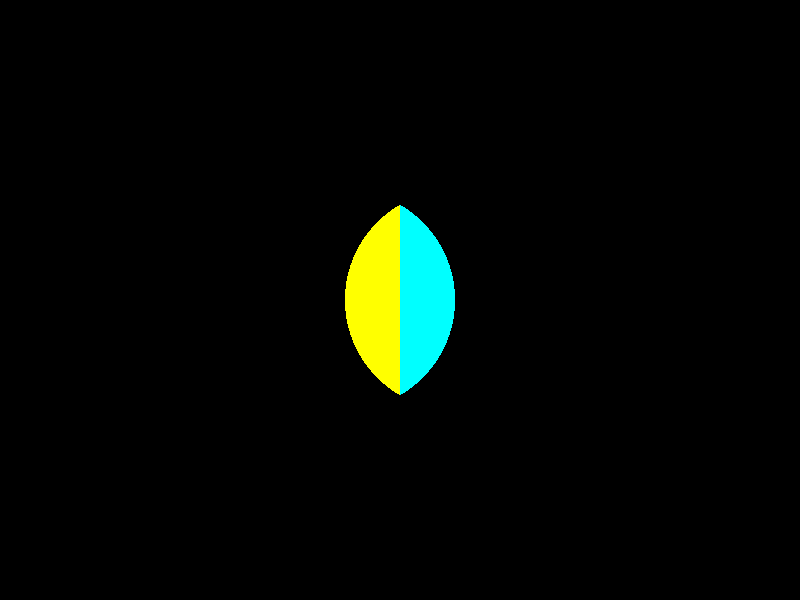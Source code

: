 #include "colors.inc"
#include "shapes.inc"

camera{
  location <0,0,-10>
  look_at <0,0,0>
  angle 40
}

light_source{<0,10,-10> color White}                 
light_source{<10,-10,-10> color White}
        

intersection{
  object{ 
    Sphere
    translate <-0.5,0,0>
    pigment {color Cyan}
  }
  object{
    Sphere
    translate <0.5,0,0>
    pigment {color Yellow}
  }
}